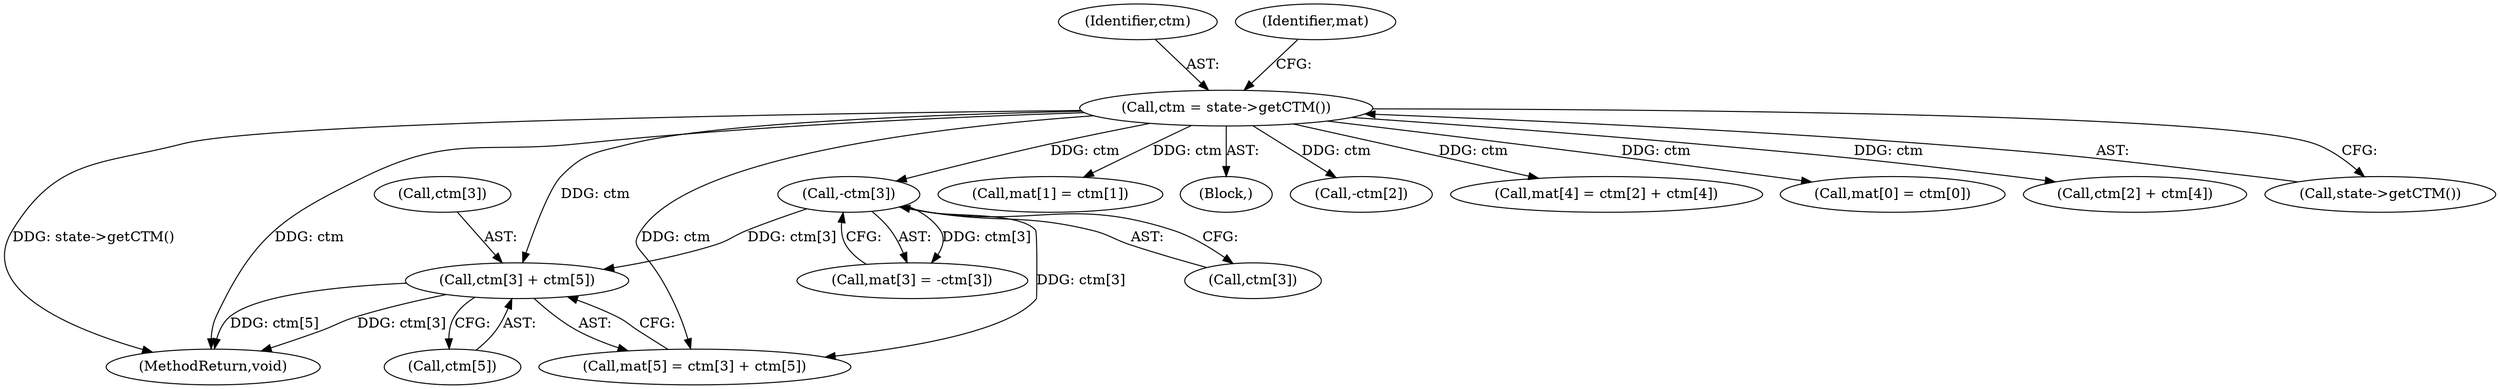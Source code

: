 digraph "0_poppler_7b2d314a61fd0e12f47c62996cb49ec0d1ba747a_10@pointer" {
"1000169" [label="(Call,ctm[3] + ctm[5])"];
"1000150" [label="(Call,-ctm[3])"];
"1000121" [label="(Call,ctm = state->getCTM())"];
"1000150" [label="(Call,-ctm[3])"];
"1000131" [label="(Call,mat[1] = ctm[1])"];
"1000109" [label="(Block,)"];
"1000569" [label="(MethodReturn,void)"];
"1000142" [label="(Call,-ctm[2])"];
"1000169" [label="(Call,ctm[3] + ctm[5])"];
"1000122" [label="(Identifier,ctm)"];
"1000154" [label="(Call,mat[4] = ctm[2] + ctm[4])"];
"1000165" [label="(Call,mat[5] = ctm[3] + ctm[5])"];
"1000124" [label="(Call,mat[0] = ctm[0])"];
"1000146" [label="(Call,mat[3] = -ctm[3])"];
"1000126" [label="(Identifier,mat)"];
"1000170" [label="(Call,ctm[3])"];
"1000158" [label="(Call,ctm[2] + ctm[4])"];
"1000123" [label="(Call,state->getCTM())"];
"1000173" [label="(Call,ctm[5])"];
"1000121" [label="(Call,ctm = state->getCTM())"];
"1000151" [label="(Call,ctm[3])"];
"1000169" -> "1000165"  [label="AST: "];
"1000169" -> "1000173"  [label="CFG: "];
"1000170" -> "1000169"  [label="AST: "];
"1000173" -> "1000169"  [label="AST: "];
"1000165" -> "1000169"  [label="CFG: "];
"1000169" -> "1000569"  [label="DDG: ctm[5]"];
"1000169" -> "1000569"  [label="DDG: ctm[3]"];
"1000150" -> "1000169"  [label="DDG: ctm[3]"];
"1000121" -> "1000169"  [label="DDG: ctm"];
"1000150" -> "1000146"  [label="AST: "];
"1000150" -> "1000151"  [label="CFG: "];
"1000151" -> "1000150"  [label="AST: "];
"1000146" -> "1000150"  [label="CFG: "];
"1000150" -> "1000146"  [label="DDG: ctm[3]"];
"1000121" -> "1000150"  [label="DDG: ctm"];
"1000150" -> "1000165"  [label="DDG: ctm[3]"];
"1000121" -> "1000109"  [label="AST: "];
"1000121" -> "1000123"  [label="CFG: "];
"1000122" -> "1000121"  [label="AST: "];
"1000123" -> "1000121"  [label="AST: "];
"1000126" -> "1000121"  [label="CFG: "];
"1000121" -> "1000569"  [label="DDG: state->getCTM()"];
"1000121" -> "1000569"  [label="DDG: ctm"];
"1000121" -> "1000124"  [label="DDG: ctm"];
"1000121" -> "1000131"  [label="DDG: ctm"];
"1000121" -> "1000142"  [label="DDG: ctm"];
"1000121" -> "1000154"  [label="DDG: ctm"];
"1000121" -> "1000158"  [label="DDG: ctm"];
"1000121" -> "1000165"  [label="DDG: ctm"];
}

